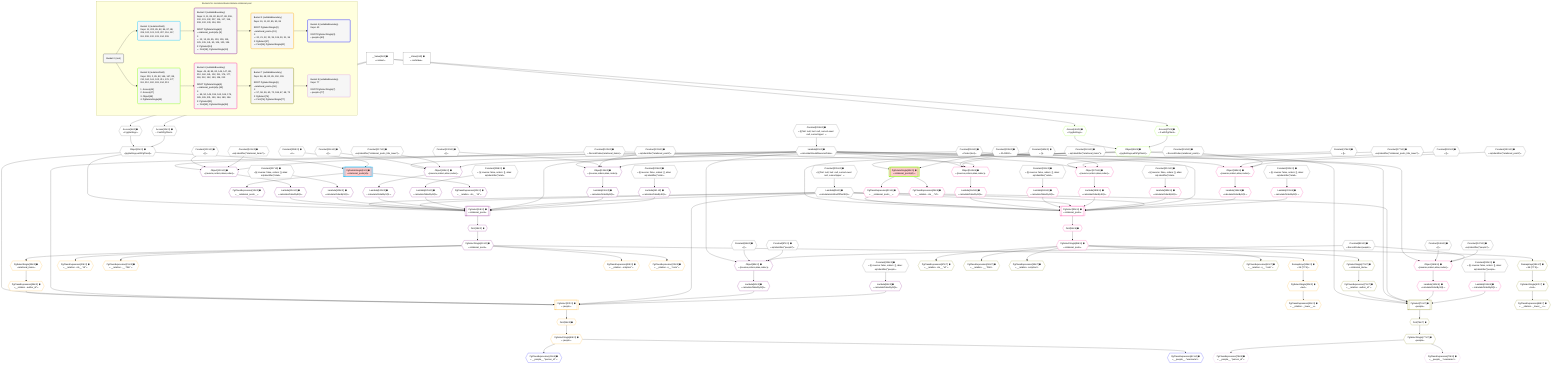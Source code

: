 %%{init: {'themeVariables': { 'fontSize': '12px'}}}%%
graph TD
    classDef path fill:#eee,stroke:#000,color:#000
    classDef plan fill:#fff,stroke-width:1px,color:#000
    classDef itemplan fill:#fff,stroke-width:2px,color:#000
    classDef unbatchedplan fill:#dff,stroke-width:1px,color:#000
    classDef sideeffectplan fill:#fcc,stroke-width:2px,color:#000
    classDef bucket fill:#f6f6f6,color:#000,stroke-width:2px,text-align:left


    %% plan dependencies
    Object11{{"Object[11∈0] ➊<br />ᐸ{pgSettings,withPgClient}ᐳ"}}:::plan
    Access9{{"Access[9∈0] ➊<br />ᐸ2.pgSettingsᐳ"}}:::plan
    Access10{{"Access[10∈0] ➊<br />ᐸ2.withPgClientᐳ"}}:::plan
    Access9 & Access10 --> Object11
    __Value2["__Value[2∈0] ➊<br />ᐸcontextᐳ"]:::plan
    __Value2 --> Access9
    __Value2 --> Access10
    Lambda82{{"Lambda[82∈0] ➊<br />ᐸcalculateShouldReverseOrderᐳ"}}:::plan
    Constant204{{"Constant[204∈0] ➊<br />ᐸ§{ first: null, last: null, cursorLower: null, cursorUpper: ᐳ"}}:::plan
    Constant204 --> Lambda82
    Lambda85{{"Lambda[85∈0] ➊<br />ᐸcalculateLimitAndOffsetSQLᐳ"}}:::plan
    Constant205{{"Constant[205∈0] ➊<br />ᐸ§{ first: null, last: null, cursorLower: null, cursorUpper: ᐳ"}}:::plan
    Constant205 --> Lambda85
    __Value4["__Value[4∈0] ➊<br />ᐸrootValueᐳ"]:::plan
    Constant86{{"Constant[86∈0] ➊<br />ᐸ[]ᐳ"}}:::plan
    Constant87{{"Constant[87∈0] ➊<br />ᐸsql.identifier(”people”)ᐳ"}}:::plan
    Constant88{{"Constant[88∈0] ➊<br />ᐸRecordCodec(people)ᐳ"}}:::plan
    Constant100{{"Constant[100∈0] ➊<br />ᐸ[]ᐳ"}}:::plan
    Constant101{{"Constant[101∈0] ➊<br />ᐸsql.identifier(”relational_items”)ᐳ"}}:::plan
    Constant102{{"Constant[102∈0] ➊<br />ᐸRecordCodec(relational_items)ᐳ"}}:::plan
    Constant116{{"Constant[116∈0] ➊<br />ᐸ[]ᐳ"}}:::plan
    Constant117{{"Constant[117∈0] ➊<br />ᐸsql.identifier(”relational_posts_title_lower”)ᐳ"}}:::plan
    Constant118{{"Constant[118∈0] ➊<br />ᐸCodec(text)ᐳ"}}:::plan
    Constant132{{"Constant[132∈0] ➊<br />ᐸ[]ᐳ"}}:::plan
    Constant133{{"Constant[133∈0] ➊<br />ᐸsql.identifier(”relational_posts”)ᐳ"}}:::plan
    Constant134{{"Constant[134∈0] ➊<br />ᐸRecordCodec(relational_posts)ᐳ"}}:::plan
    Constant146{{"Constant[146∈0] ➊<br />ᐸ[]ᐳ"}}:::plan
    Constant147{{"Constant[147∈0] ➊<br />ᐸsql.identifier(”people”)ᐳ"}}:::plan
    Constant160{{"Constant[160∈0] ➊<br />ᐸ[]ᐳ"}}:::plan
    Constant161{{"Constant[161∈0] ➊<br />ᐸsql.identifier(”relational_items”)ᐳ"}}:::plan
    Constant176{{"Constant[176∈0] ➊<br />ᐸ[]ᐳ"}}:::plan
    Constant177{{"Constant[177∈0] ➊<br />ᐸsql.identifier(”relational_posts_title_lower”)ᐳ"}}:::plan
    Constant192{{"Constant[192∈0] ➊<br />ᐸ[]ᐳ"}}:::plan
    Constant193{{"Constant[193∈0] ➊<br />ᐸsql.identifier(”relational_posts”)ᐳ"}}:::plan
    Constant202{{"Constant[202∈0] ➊<br />ᐸ4ᐳ"}}:::plan
    Constant203{{"Constant[203∈0] ➊<br />ᐸ3141592ᐳ"}}:::plan
    Constant206{{"Constant[206∈0] ➊<br />ᐸ§{ reverse: false, orders: [], alias: sql.identifier(”peopleᐳ"}}:::plan
    Constant207{{"Constant[207∈0] ➊<br />ᐸ§{ reverse: false, orders: [], alias: sql.identifier(”relatiᐳ"}}:::plan
    Constant208{{"Constant[208∈0] ➊<br />ᐸ§{ reverse: false, orders: [], alias: sql.identifier(”relatiᐳ"}}:::plan
    Constant209{{"Constant[209∈0] ➊<br />ᐸ§{ reverse: false, orders: [], alias: sql.identifier(”relatiᐳ"}}:::plan
    Constant210{{"Constant[210∈0] ➊<br />ᐸ§{ reverse: false, orders: [], alias: sql.identifier(”peopleᐳ"}}:::plan
    Constant211{{"Constant[211∈0] ➊<br />ᐸ§{ reverse: false, orders: [], alias: sql.identifier(”relatiᐳ"}}:::plan
    Constant212{{"Constant[212∈0] ➊<br />ᐸ§{ reverse: false, orders: [], alias: sql.identifier(”relatiᐳ"}}:::plan
    Constant213{{"Constant[213∈0] ➊<br />ᐸ§{ reverse: false, orders: [], alias: sql.identifier(”relatiᐳ"}}:::plan
    PgDeleteSingle8[["PgDeleteSingle[8∈1] ➊<br />ᐸrelational_posts(id)ᐳ"]]:::sideeffectplan
    Object11 & Constant202 --> PgDeleteSingle8
    PgSelect14[["PgSelect[14∈2] ➊<br />ᐸrelational_postsᐳ"]]:::plan
    PgClassExpression13{{"PgClassExpression[13∈2] ➊<br />ᐸ__relational_posts__ᐳ"}}:::plan
    Lambda104{{"Lambda[104∈2] ➊<br />ᐸcalculateOrderBySQLᐳ"}}:::plan
    Lambda109{{"Lambda[109∈2] ➊<br />ᐸcalculateOrderBySQLᐳ"}}:::plan
    Lambda120{{"Lambda[120∈2] ➊<br />ᐸcalculateOrderBySQLᐳ"}}:::plan
    Lambda125{{"Lambda[125∈2] ➊<br />ᐸcalculateOrderBySQLᐳ"}}:::plan
    Lambda136{{"Lambda[136∈2] ➊<br />ᐸcalculateOrderBySQLᐳ"}}:::plan
    Lambda141{{"Lambda[141∈2] ➊<br />ᐸcalculateOrderBySQLᐳ"}}:::plan
    Object11 & PgClassExpression13 & Lambda85 & Lambda104 & Lambda109 & Lambda85 & Lambda120 & Lambda125 & Lambda82 & Lambda85 & Lambda136 & Lambda141 --> PgSelect14
    Object89{{"Object[89∈2] ➊<br />ᐸ{reverse,orders,alias,codec}ᐳ"}}:::plan
    Lambda82 & Constant86 & Constant87 & Constant88 --> Object89
    Object103{{"Object[103∈2] ➊<br />ᐸ{reverse,orders,alias,codec}ᐳ"}}:::plan
    Lambda82 & Constant100 & Constant101 & Constant102 --> Object103
    Object119{{"Object[119∈2] ➊<br />ᐸ{reverse,orders,alias,codec}ᐳ"}}:::plan
    Lambda82 & Constant116 & Constant117 & Constant118 --> Object119
    Object135{{"Object[135∈2] ➊<br />ᐸ{reverse,orders,alias,codec}ᐳ"}}:::plan
    Lambda82 & Constant132 & Constant133 & Constant134 --> Object135
    PgClassExpression12{{"PgClassExpression[12∈2] ➊<br />ᐸ__relation...sts__.”id”ᐳ"}}:::plan
    PgDeleteSingle8 --> PgClassExpression12
    PgDeleteSingle8 --> PgClassExpression13
    First18{{"First[18∈2] ➊"}}:::plan
    PgSelect14 --> First18
    PgSelectSingle19{{"PgSelectSingle[19∈2] ➊<br />ᐸrelational_postsᐳ"}}:::plan
    First18 --> PgSelectSingle19
    Lambda90{{"Lambda[90∈2] ➊<br />ᐸcalculateOrderBySQLᐳ"}}:::plan
    Object89 --> Lambda90
    Lambda95{{"Lambda[95∈2] ➊<br />ᐸcalculateOrderBySQLᐳ"}}:::plan
    Constant206 --> Lambda95
    Object103 --> Lambda104
    Constant207 --> Lambda109
    Object119 --> Lambda120
    Constant208 --> Lambda125
    Object135 --> Lambda136
    Constant209 --> Lambda141
    PgSelect37[["PgSelect[37∈3] ➊<br />ᐸpeopleᐳ"]]:::plan
    PgClassExpression36{{"PgClassExpression[36∈3] ➊<br />ᐸ__relation...author_id”ᐳ"}}:::plan
    Object11 & PgClassExpression36 & Lambda82 & Lambda85 & Lambda90 & Lambda95 --> PgSelect37
    PgClassExpression20{{"PgClassExpression[20∈3] ➊<br />ᐸ__relation...sts__.”id”ᐳ"}}:::plan
    PgSelectSingle19 --> PgClassExpression20
    PgClassExpression21{{"PgClassExpression[21∈3] ➊<br />ᐸ__relation...__.”title”ᐳ"}}:::plan
    PgSelectSingle19 --> PgClassExpression21
    PgClassExpression22{{"PgClassExpression[22∈3] ➊<br />ᐸ__relation...scription”ᐳ"}}:::plan
    PgSelectSingle19 --> PgClassExpression22
    PgClassExpression23{{"PgClassExpression[23∈3] ➊<br />ᐸ__relation...s__.”note”ᐳ"}}:::plan
    PgSelectSingle19 --> PgClassExpression23
    PgSelectSingle30{{"PgSelectSingle[30∈3] ➊<br />ᐸtextᐳ"}}:::plan
    RemapKeys126{{"RemapKeys[126∈3] ➊<br />ᐸ19:{”0”:5}ᐳ"}}:::plan
    RemapKeys126 --> PgSelectSingle30
    PgClassExpression31{{"PgClassExpression[31∈3] ➊<br />ᐸ__relation..._lower__.vᐳ"}}:::plan
    PgSelectSingle30 --> PgClassExpression31
    PgSelectSingle35{{"PgSelectSingle[35∈3] ➊<br />ᐸrelational_itemsᐳ"}}:::plan
    PgSelectSingle19 --> PgSelectSingle35
    PgSelectSingle35 --> PgClassExpression36
    First39{{"First[39∈3] ➊"}}:::plan
    PgSelect37 --> First39
    PgSelectSingle40{{"PgSelectSingle[40∈3] ➊<br />ᐸpeopleᐳ"}}:::plan
    First39 --> PgSelectSingle40
    PgSelectSingle19 --> RemapKeys126
    PgClassExpression41{{"PgClassExpression[41∈4] ➊<br />ᐸ__people__.”person_id”ᐳ"}}:::plan
    PgSelectSingle40 --> PgClassExpression41
    PgClassExpression42{{"PgClassExpression[42∈4] ➊<br />ᐸ__people__.”username”ᐳ"}}:::plan
    PgSelectSingle40 --> PgClassExpression42
    PgDeleteSingle45[["PgDeleteSingle[45∈5] ➊<br />ᐸrelational_posts(id)ᐳ"]]:::sideeffectplan
    Object48{{"Object[48∈5] ➊<br />ᐸ{pgSettings,withPgClient}ᐳ"}}:::plan
    Object48 & Constant203 --> PgDeleteSingle45
    Access46{{"Access[46∈5] ➊<br />ᐸ2.pgSettingsᐳ"}}:::plan
    Access47{{"Access[47∈5] ➊<br />ᐸ2.withPgClientᐳ"}}:::plan
    Access46 & Access47 --> Object48
    __Value2 --> Access46
    __Value2 --> Access47
    PgSelect51[["PgSelect[51∈6] ➊<br />ᐸrelational_postsᐳ"]]:::plan
    PgClassExpression50{{"PgClassExpression[50∈6] ➊<br />ᐸ__relational_posts__ᐳ"}}:::plan
    Lambda164{{"Lambda[164∈6] ➊<br />ᐸcalculateOrderBySQLᐳ"}}:::plan
    Lambda169{{"Lambda[169∈6] ➊<br />ᐸcalculateOrderBySQLᐳ"}}:::plan
    Lambda180{{"Lambda[180∈6] ➊<br />ᐸcalculateOrderBySQLᐳ"}}:::plan
    Lambda185{{"Lambda[185∈6] ➊<br />ᐸcalculateOrderBySQLᐳ"}}:::plan
    Lambda196{{"Lambda[196∈6] ➊<br />ᐸcalculateOrderBySQLᐳ"}}:::plan
    Lambda201{{"Lambda[201∈6] ➊<br />ᐸcalculateOrderBySQLᐳ"}}:::plan
    Object48 & PgClassExpression50 & Lambda85 & Lambda164 & Lambda169 & Lambda85 & Lambda180 & Lambda185 & Lambda82 & Lambda85 & Lambda196 & Lambda201 --> PgSelect51
    Object149{{"Object[149∈6] ➊<br />ᐸ{reverse,orders,alias,codec}ᐳ"}}:::plan
    Lambda82 & Constant146 & Constant147 & Constant88 --> Object149
    Object163{{"Object[163∈6] ➊<br />ᐸ{reverse,orders,alias,codec}ᐳ"}}:::plan
    Lambda82 & Constant160 & Constant161 & Constant102 --> Object163
    Object179{{"Object[179∈6] ➊<br />ᐸ{reverse,orders,alias,codec}ᐳ"}}:::plan
    Lambda82 & Constant176 & Constant177 & Constant118 --> Object179
    Object195{{"Object[195∈6] ➊<br />ᐸ{reverse,orders,alias,codec}ᐳ"}}:::plan
    Lambda82 & Constant192 & Constant193 & Constant134 --> Object195
    PgClassExpression49{{"PgClassExpression[49∈6] ➊<br />ᐸ__relation...sts__.”id”ᐳ"}}:::plan
    PgDeleteSingle45 --> PgClassExpression49
    PgDeleteSingle45 --> PgClassExpression50
    First55{{"First[55∈6] ➊"}}:::plan
    PgSelect51 --> First55
    PgSelectSingle56{{"PgSelectSingle[56∈6] ➊<br />ᐸrelational_postsᐳ"}}:::plan
    First55 --> PgSelectSingle56
    Lambda150{{"Lambda[150∈6] ➊<br />ᐸcalculateOrderBySQLᐳ"}}:::plan
    Object149 --> Lambda150
    Lambda155{{"Lambda[155∈6] ➊<br />ᐸcalculateOrderBySQLᐳ"}}:::plan
    Constant210 --> Lambda155
    Object163 --> Lambda164
    Constant211 --> Lambda169
    Object179 --> Lambda180
    Constant212 --> Lambda185
    Object195 --> Lambda196
    Constant213 --> Lambda201
    PgSelect74[["PgSelect[74∈7] ➊<br />ᐸpeopleᐳ"]]:::plan
    PgClassExpression73{{"PgClassExpression[73∈7] ➊<br />ᐸ__relation...author_id”ᐳ"}}:::plan
    Object48 & PgClassExpression73 & Lambda82 & Lambda85 & Lambda150 & Lambda155 --> PgSelect74
    PgClassExpression57{{"PgClassExpression[57∈7] ➊<br />ᐸ__relation...sts__.”id”ᐳ"}}:::plan
    PgSelectSingle56 --> PgClassExpression57
    PgClassExpression58{{"PgClassExpression[58∈7] ➊<br />ᐸ__relation...__.”title”ᐳ"}}:::plan
    PgSelectSingle56 --> PgClassExpression58
    PgClassExpression59{{"PgClassExpression[59∈7] ➊<br />ᐸ__relation...scription”ᐳ"}}:::plan
    PgSelectSingle56 --> PgClassExpression59
    PgClassExpression60{{"PgClassExpression[60∈7] ➊<br />ᐸ__relation...s__.”note”ᐳ"}}:::plan
    PgSelectSingle56 --> PgClassExpression60
    PgSelectSingle67{{"PgSelectSingle[67∈7] ➊<br />ᐸtextᐳ"}}:::plan
    RemapKeys186{{"RemapKeys[186∈7] ➊<br />ᐸ56:{”0”:5}ᐳ"}}:::plan
    RemapKeys186 --> PgSelectSingle67
    PgClassExpression68{{"PgClassExpression[68∈7] ➊<br />ᐸ__relation..._lower__.vᐳ"}}:::plan
    PgSelectSingle67 --> PgClassExpression68
    PgSelectSingle72{{"PgSelectSingle[72∈7] ➊<br />ᐸrelational_itemsᐳ"}}:::plan
    PgSelectSingle56 --> PgSelectSingle72
    PgSelectSingle72 --> PgClassExpression73
    First76{{"First[76∈7] ➊"}}:::plan
    PgSelect74 --> First76
    PgSelectSingle77{{"PgSelectSingle[77∈7] ➊<br />ᐸpeopleᐳ"}}:::plan
    First76 --> PgSelectSingle77
    PgSelectSingle56 --> RemapKeys186
    PgClassExpression78{{"PgClassExpression[78∈8] ➊<br />ᐸ__people__.”person_id”ᐳ"}}:::plan
    PgSelectSingle77 --> PgClassExpression78
    PgClassExpression79{{"PgClassExpression[79∈8] ➊<br />ᐸ__people__.”username”ᐳ"}}:::plan
    PgSelectSingle77 --> PgClassExpression79

    %% define steps

    subgraph "Buckets for mutations/basics/delete-relational-post"
    Bucket0("Bucket 0 (root)"):::bucket
    classDef bucket0 stroke:#696969
    class Bucket0,__Value2,__Value4,Access9,Access10,Object11,Lambda82,Lambda85,Constant86,Constant87,Constant88,Constant100,Constant101,Constant102,Constant116,Constant117,Constant118,Constant132,Constant133,Constant134,Constant146,Constant147,Constant160,Constant161,Constant176,Constant177,Constant192,Constant193,Constant202,Constant203,Constant204,Constant205,Constant206,Constant207,Constant208,Constant209,Constant210,Constant211,Constant212,Constant213 bucket0
    Bucket1("Bucket 1 (mutationField)<br />Deps: 11, 202, 85, 82, 86, 87, 88, 206, 100, 101, 102, 207, 116, 117, 118, 208, 132, 133, 134, 209"):::bucket
    classDef bucket1 stroke:#00bfff
    class Bucket1,PgDeleteSingle8 bucket1
    Bucket2("Bucket 2 (nullableBoundary)<br />Deps: 8, 11, 85, 82, 86, 87, 88, 206, 100, 101, 102, 207, 116, 117, 118, 208, 132, 133, 134, 209<br /><br />ROOT PgDeleteSingle{1}ᐸrelational_posts(id)ᐳ[8]<br />1: <br />ᐳ: 12, 13, 89, 95, 103, 109, 119, 125, 135, 141, 90, 104, 120, 136<br />2: PgSelect[14]<br />ᐳ: First[18], PgSelectSingle[19]"):::bucket
    classDef bucket2 stroke:#7f007f
    class Bucket2,PgClassExpression12,PgClassExpression13,PgSelect14,First18,PgSelectSingle19,Object89,Lambda90,Lambda95,Object103,Lambda104,Lambda109,Object119,Lambda120,Lambda125,Object135,Lambda136,Lambda141 bucket2
    Bucket3("Bucket 3 (nullableBoundary)<br />Deps: 19, 11, 82, 85, 90, 95<br /><br />ROOT PgSelectSingle{2}ᐸrelational_postsᐳ[19]<br />1: <br />ᐳ: 20, 21, 22, 23, 35, 126, 30, 31, 36<br />2: PgSelect[37]<br />ᐳ: First[39], PgSelectSingle[40]"):::bucket
    classDef bucket3 stroke:#ffa500
    class Bucket3,PgClassExpression20,PgClassExpression21,PgClassExpression22,PgClassExpression23,PgSelectSingle30,PgClassExpression31,PgSelectSingle35,PgClassExpression36,PgSelect37,First39,PgSelectSingle40,RemapKeys126 bucket3
    Bucket4("Bucket 4 (nullableBoundary)<br />Deps: 40<br /><br />ROOT PgSelectSingle{3}ᐸpeopleᐳ[40]"):::bucket
    classDef bucket4 stroke:#0000ff
    class Bucket4,PgClassExpression41,PgClassExpression42 bucket4
    Bucket5("Bucket 5 (mutationField)<br />Deps: 203, 2, 85, 82, 146, 147, 88, 210, 160, 161, 102, 211, 176, 177, 118, 212, 192, 193, 134, 213<br /><br />1: Access[46]<br />2: Access[47]<br />3: Object[48]<br />4: PgDeleteSingle[45]"):::bucket
    classDef bucket5 stroke:#7fff00
    class Bucket5,PgDeleteSingle45,Access46,Access47,Object48 bucket5
    Bucket6("Bucket 6 (nullableBoundary)<br />Deps: 45, 48, 85, 82, 146, 147, 88, 210, 160, 161, 102, 211, 176, 177, 118, 212, 192, 193, 134, 213<br /><br />ROOT PgDeleteSingle{5}ᐸrelational_posts(id)ᐳ[45]<br />1: <br />ᐳ: 49, 50, 149, 155, 163, 169, 179, 185, 195, 201, 150, 164, 180, 196<br />2: PgSelect[51]<br />ᐳ: First[55], PgSelectSingle[56]"):::bucket
    classDef bucket6 stroke:#ff1493
    class Bucket6,PgClassExpression49,PgClassExpression50,PgSelect51,First55,PgSelectSingle56,Object149,Lambda150,Lambda155,Object163,Lambda164,Lambda169,Object179,Lambda180,Lambda185,Object195,Lambda196,Lambda201 bucket6
    Bucket7("Bucket 7 (nullableBoundary)<br />Deps: 56, 48, 82, 85, 150, 155<br /><br />ROOT PgSelectSingle{6}ᐸrelational_postsᐳ[56]<br />1: <br />ᐳ: 57, 58, 59, 60, 72, 186, 67, 68, 73<br />2: PgSelect[74]<br />ᐳ: First[76], PgSelectSingle[77]"):::bucket
    classDef bucket7 stroke:#808000
    class Bucket7,PgClassExpression57,PgClassExpression58,PgClassExpression59,PgClassExpression60,PgSelectSingle67,PgClassExpression68,PgSelectSingle72,PgClassExpression73,PgSelect74,First76,PgSelectSingle77,RemapKeys186 bucket7
    Bucket8("Bucket 8 (nullableBoundary)<br />Deps: 77<br /><br />ROOT PgSelectSingle{7}ᐸpeopleᐳ[77]"):::bucket
    classDef bucket8 stroke:#dda0dd
    class Bucket8,PgClassExpression78,PgClassExpression79 bucket8
    Bucket0 --> Bucket1 & Bucket5
    Bucket1 --> Bucket2
    Bucket2 --> Bucket3
    Bucket3 --> Bucket4
    Bucket5 --> Bucket6
    Bucket6 --> Bucket7
    Bucket7 --> Bucket8
    end